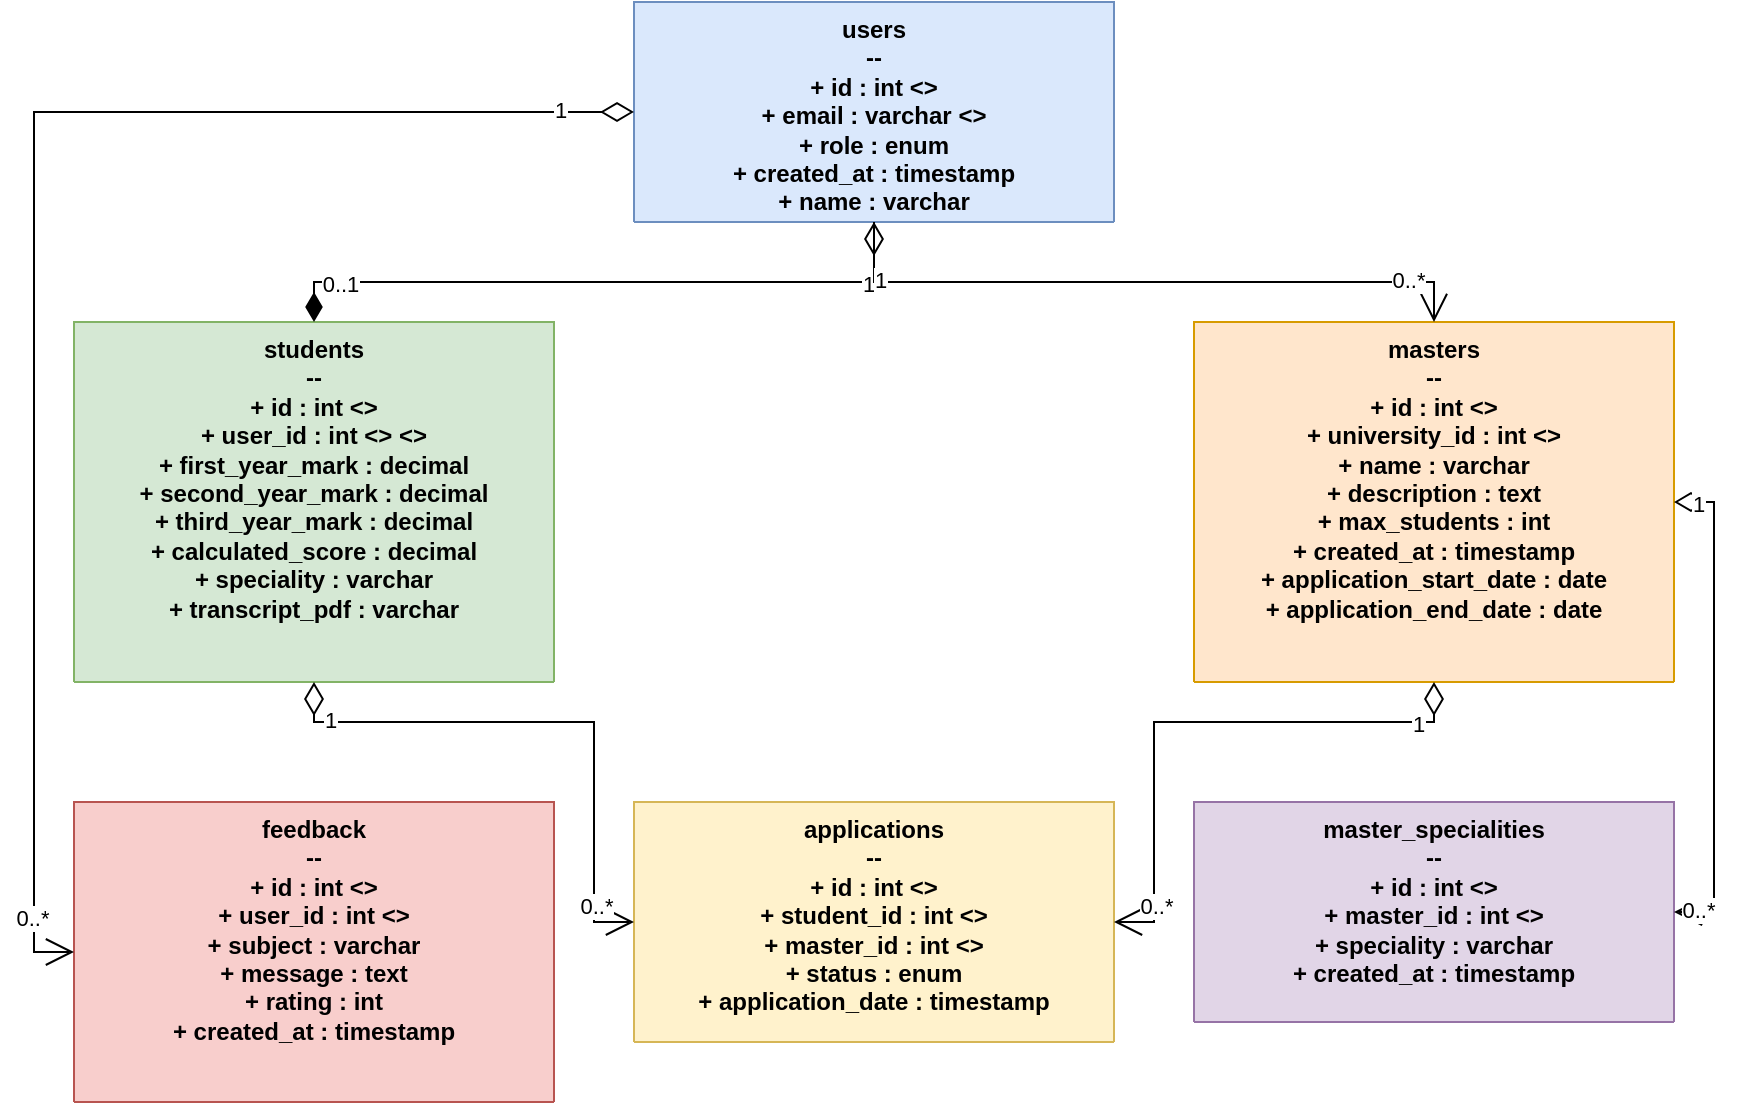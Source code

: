 <mxfile version="21.0.0" type="device">
  <diagram id="university_masters_app_diagram" name="University Masters App">
    <mxGraphModel dx="1422" dy="762" grid="1" gridSize="10" guides="1" tooltips="1" connect="1" arrows="1" fold="1" page="1" pageScale="1" pageWidth="827" pageHeight="1169" math="0" shadow="0">
      <root>
        <mxCell id="0" />
        <mxCell id="1" parent="0" />
        
        <!-- Users Class -->
        <mxCell id="users" value="users&#xa;--&#xa;+ id : int &lt;&lt;PK&gt;&gt;&#xa;+ email : varchar &lt;&lt;UNIQUE&gt;&gt;&#xa;+ role : enum&#xa;+ created_at : timestamp&#xa;+ name : varchar" style="swimlane;fontStyle=1;align=center;verticalAlign=top;childLayout=stackLayout;horizontal=1;startSize=110;horizontalStack=0;resizeParent=1;resizeParentMax=0;resizeLast=0;collapsible=1;marginBottom=0;whiteSpace=wrap;html=1;fillColor=#dae8fc;strokeColor=#6c8ebf;" parent="1" vertex="1">
          <mxGeometry x="320" y="40" width="240" height="110" as="geometry" />
        </mxCell>
        
        <!-- Students Class -->
        <mxCell id="students" value="students&#xa;--&#xa;+ id : int &lt;&lt;PK&gt;&gt;&#xa;+ user_id : int &lt;&lt;FK&gt;&gt; &lt;&lt;UNIQUE&gt;&gt;&#xa;+ first_year_mark : decimal&#xa;+ second_year_mark : decimal&#xa;+ third_year_mark : decimal&#xa;+ calculated_score : decimal&#xa;+ speciality : varchar&#xa;+ transcript_pdf : varchar" style="swimlane;fontStyle=1;align=center;verticalAlign=top;childLayout=stackLayout;horizontal=1;startSize=180;horizontalStack=0;resizeParent=1;resizeParentMax=0;resizeLast=0;collapsible=1;marginBottom=0;whiteSpace=wrap;html=1;fillColor=#d5e8d4;strokeColor=#82b366;" parent="1" vertex="1">
          <mxGeometry x="40" y="200" width="240" height="180" as="geometry" />
        </mxCell>
        
        <!-- Masters Class -->
        <mxCell id="masters" value="masters&#xa;--&#xa;+ id : int &lt;&lt;PK&gt;&gt;&#xa;+ university_id : int &lt;&lt;FK&gt;&gt;&#xa;+ name : varchar&#xa;+ description : text&#xa;+ max_students : int&#xa;+ created_at : timestamp&#xa;+ application_start_date : date&#xa;+ application_end_date : date" style="swimlane;fontStyle=1;align=center;verticalAlign=top;childLayout=stackLayout;horizontal=1;startSize=180;horizontalStack=0;resizeParent=1;resizeParentMax=0;resizeLast=0;collapsible=1;marginBottom=0;whiteSpace=wrap;html=1;fillColor=#ffe6cc;strokeColor=#d79b00;" parent="1" vertex="1">
          <mxGeometry x="600" y="200" width="240" height="180" as="geometry" />
        </mxCell>
        
        <!-- Applications Class -->
        <mxCell id="applications" value="applications&#xa;--&#xa;+ id : int &lt;&lt;PK&gt;&gt;&#xa;+ student_id : int &lt;&lt;FK&gt;&gt;&#xa;+ master_id : int &lt;&lt;FK&gt;&gt;&#xa;+ status : enum&#xa;+ application_date : timestamp" style="swimlane;fontStyle=1;align=center;verticalAlign=top;childLayout=stackLayout;horizontal=1;startSize=120;horizontalStack=0;resizeParent=1;resizeParentMax=0;resizeLast=0;collapsible=1;marginBottom=0;whiteSpace=wrap;html=1;fillColor=#fff2cc;strokeColor=#d6b656;" parent="1" vertex="1">
          <mxGeometry x="320" y="440" width="240" height="120" as="geometry" />
        </mxCell>
        
        <!-- Feedback Class -->
        <mxCell id="feedback" value="feedback&#xa;--&#xa;+ id : int &lt;&lt;PK&gt;&gt;&#xa;+ user_id : int &lt;&lt;FK&gt;&gt;&#xa;+ subject : varchar&#xa;+ message : text&#xa;+ rating : int&#xa;+ created_at : timestamp" style="swimlane;fontStyle=1;align=center;verticalAlign=top;childLayout=stackLayout;horizontal=1;startSize=150;horizontalStack=0;resizeParent=1;resizeParentMax=0;resizeLast=0;collapsible=1;marginBottom=0;whiteSpace=wrap;html=1;fillColor=#f8cecc;strokeColor=#b85450;" parent="1" vertex="1">
          <mxGeometry x="40" y="440" width="240" height="150" as="geometry" />
        </mxCell>
        
        <!-- Master Specialities Class -->
        <mxCell id="master_specialities" value="master_specialities&#xa;--&#xa;+ id : int &lt;&lt;PK&gt;&gt;&#xa;+ master_id : int &lt;&lt;FK&gt;&gt;&#xa;+ speciality : varchar&#xa;+ created_at : timestamp" style="swimlane;fontStyle=1;align=center;verticalAlign=top;childLayout=stackLayout;horizontal=1;startSize=110;horizontalStack=0;resizeParent=1;resizeParentMax=0;resizeLast=0;collapsible=1;marginBottom=0;whiteSpace=wrap;html=1;fillColor=#e1d5e7;strokeColor=#9673a6;" parent="1" vertex="1">
          <mxGeometry x="600" y="440" width="240" height="110" as="geometry" />
        </mxCell>
        
        <!-- Relationships -->
        <!-- Users to Students (1:0..1) -->
        <mxCell id="users_students" value="" style="endArrow=diamondThin;endFill=1;endSize=12;html=1;rounded=0;exitX=0.5;exitY=1;exitDx=0;exitDy=0;entryX=0.5;entryY=0;entryDx=0;entryDy=0;" edge="1" parent="1" source="users" target="students">
          <mxGeometry width="160" relative="1" as="geometry">
            <mxPoint x="330" y="390" as="sourcePoint" />
            <mxPoint x="490" y="390" as="targetPoint" />
            <Array as="points">
              <mxPoint x="440" y="180" />
              <mxPoint x="160" y="180" />
            </Array>
          </mxGeometry>
        </mxCell>
        <mxCell id="users_students_label" value="1" style="edgeLabel;html=1;align=center;verticalAlign=middle;resizable=0;points=[];" vertex="1" connectable="0" parent="users_students">
          <mxGeometry x="-0.8" y="1" relative="1" as="geometry">
            <mxPoint as="offset" />
          </mxGeometry>
        </mxCell>
        <mxCell id="users_students_label2" value="0..1" style="edgeLabel;html=1;align=center;verticalAlign=middle;resizable=0;points=[];" vertex="1" connectable="0" parent="users_students">
          <mxGeometry x="0.8" y="1" relative="1" as="geometry">
            <mxPoint as="offset" />
          </mxGeometry>
        </mxCell>
        
        <!-- Users to Masters (1:0..*) -->
        <mxCell id="users_masters" value="" style="endArrow=open;html=1;endSize=12;startArrow=diamondThin;startSize=14;startFill=0;edgeStyle=orthogonalEdgeStyle;rounded=0;exitX=0.5;exitY=1;exitDx=0;exitDy=0;entryX=0.5;entryY=0;entryDx=0;entryDy=0;" edge="1" parent="1" source="users" target="masters">
          <mxGeometry relative="1" as="geometry">
            <mxPoint x="330" y="390" as="sourcePoint" />
            <mxPoint x="490" y="390" as="targetPoint" />
            <Array as="points">
              <mxPoint x="440" y="180" />
              <mxPoint x="720" y="180" />
            </Array>
          </mxGeometry>
        </mxCell>
        <mxCell id="users_masters_label" value="1" style="edgeLabel;html=1;align=center;verticalAlign=middle;resizable=0;points=[];" vertex="1" connectable="0" parent="users_masters">
          <mxGeometry x="-0.8" y="1" relative="1" as="geometry">
            <mxPoint as="offset" />
          </mxGeometry>
        </mxCell>
        <mxCell id="users_masters_label2" value="0..*" style="edgeLabel;html=1;align=center;verticalAlign=middle;resizable=0;points=[];" vertex="1" connectable="0" parent="users_masters">
          <mxGeometry x="0.8" y="1" relative="1" as="geometry">
            <mxPoint as="offset" />
          </mxGeometry>
        </mxCell>
        
        <!-- Users to Feedback (1:0..*) -->
        <mxCell id="users_feedback" value="" style="endArrow=open;html=1;endSize=12;startArrow=diamondThin;startSize=14;startFill=0;edgeStyle=orthogonalEdgeStyle;rounded=0;exitX=0;exitY=0.5;exitDx=0;exitDy=0;entryX=0;entryY=0.5;entryDx=0;entryDy=0;" edge="1" parent="1" source="users" target="feedback">
          <mxGeometry relative="1" as="geometry">
            <mxPoint x="330" y="390" as="sourcePoint" />
            <mxPoint x="490" y="390" as="targetPoint" />
            <Array as="points">
              <mxPoint x="20" y="95" />
              <mxPoint x="20" y="515" />
            </Array>
          </mxGeometry>
        </mxCell>
        <mxCell id="users_feedback_label" value="1" style="edgeLabel;html=1;align=center;verticalAlign=middle;resizable=0;points=[];" vertex="1" connectable="0" parent="users_feedback">
          <mxGeometry x="-0.9" y="-1" relative="1" as="geometry">
            <mxPoint as="offset" />
          </mxGeometry>
        </mxCell>
        <mxCell id="users_feedback_label2" value="0..*" style="edgeLabel;html=1;align=center;verticalAlign=middle;resizable=0;points=[];" vertex="1" connectable="0" parent="users_feedback">
          <mxGeometry x="0.9" y="-1" relative="1" as="geometry">
            <mxPoint as="offset" />
          </mxGeometry>
        </mxCell>
        
        <!-- Students to Applications (1:0..*) -->
        <mxCell id="students_applications" value="" style="endArrow=open;html=1;endSize=12;startArrow=diamondThin;startSize=14;startFill=0;edgeStyle=orthogonalEdgeStyle;rounded=0;exitX=0.5;exitY=1;exitDx=0;exitDy=0;entryX=0;entryY=0.5;entryDx=0;entryDy=0;" edge="1" parent="1" source="students" target="applications">
          <mxGeometry relative="1" as="geometry">
            <mxPoint x="330" y="390" as="sourcePoint" />
            <mxPoint x="490" y="390" as="targetPoint" />
            <Array as="points">
              <mxPoint x="160" y="400" />
              <mxPoint x="300" y="400" />
              <mxPoint x="300" y="500" />
            </Array>
          </mxGeometry>
        </mxCell>
        <mxCell id="students_applications_label" value="1" style="edgeLabel;html=1;align=center;verticalAlign=middle;resizable=0;points=[];" vertex="1" connectable="0" parent="students_applications">
          <mxGeometry x="-0.8" y="1" relative="1" as="geometry">
            <mxPoint as="offset" />
          </mxGeometry>
        </mxCell>
        <mxCell id="students_applications_label2" value="0..*" style="edgeLabel;html=1;align=center;verticalAlign=middle;resizable=0;points=[];" vertex="1" connectable="0" parent="students_applications">
          <mxGeometry x="0.8" y="1" relative="1" as="geometry">
            <mxPoint as="offset" />
          </mxGeometry>
        </mxCell>
        
        <!-- Masters to Applications (1:0..*) -->
        <mxCell id="masters_applications" value="" style="endArrow=open;html=1;endSize=12;startArrow=diamondThin;startSize=14;startFill=0;edgeStyle=orthogonalEdgeStyle;rounded=0;exitX=0.5;exitY=1;exitDx=0;exitDy=0;entryX=1;entryY=0.5;entryDx=0;entryDy=0;" edge="1" parent="1" source="masters" target="applications">
          <mxGeometry relative="1" as="geometry">
            <mxPoint x="330" y="390" as="sourcePoint" />
            <mxPoint x="490" y="390" as="targetPoint" />
            <Array as="points">
              <mxPoint x="720" y="400" />
              <mxPoint x="580" y="400" />
              <mxPoint x="580" y="500" />
            </Array>
          </mxGeometry>
        </mxCell>
        <mxCell id="masters_applications_label" value="1" style="edgeLabel;html=1;align=center;verticalAlign=middle;resizable=0;points=[];" vertex="1" connectable="0" parent="masters_applications">
          <mxGeometry x="-0.8" y="1" relative="1" as="geometry">
            <mxPoint as="offset" />
          </mxGeometry>
        </mxCell>
        <mxCell id="masters_applications_label2" value="0..*" style="edgeLabel;html=1;align=center;verticalAlign=middle;resizable=0;points=[];" vertex="1" connectable="0" parent="masters_applications">
          <mxGeometry x="0.8" y="1" relative="1" as="geometry">
            <mxPoint as="offset" />
          </mxGeometry>
        </mxCell>
        
        <!-- Masters to Master Specialities (1:0..*) -->
        <mxCell id="masters_specialities" value="" style="endArrow=open;html=1;endSize=12;startArrow=diamondThin;startSize=14;startFill=0;edgeStyle=orthogonalEdgeStyle;rounded=0;exitX=1;exitY=0.5;exitDx=0;exitDy=0;entryX=1;entryY=0.5;entryDx=0;entryDy=0;" edge="1" parent="1" source="masters" target="master_specialities">
          <mxGeometry relative="1" as="geometry">
            <mxPoint x="330" y="390" as="sourcePoint" />
            <mxPoint x="490" y="390" as="targetPoint" />
            <Array as="points">
              <mxPoint x="860" y="290" />
              <mxPoint x="860" y="495" />
            </Array>
          </mxGeometry>
        </mxCell>
        <mxCell id="masters_specialities_label" value="1" style="edgeLabel;html=1;align=center;verticalAlign=middle;resizable=0;points=[];" vertex="1" connectable="0" parent="masters_specialities">
          <mxGeometry x="-0.9" y="-1" relative="1" as="geometry">
            <mxPoint as="offset" />
          </mxGeometry>
        </mxCell>
        <mxCell id="masters_specialities_label2" value="0..*" style="edgeLabel;html=1;align=center;verticalAlign=middle;resizable=0;points=[];" vertex="1" connectable="0" parent="masters_specialities">
          <mxGeometry x="0.9" y="-1" relative="1" as="geometry">
            <mxPoint as="offset" />
          </mxGeometry>
        </mxCell>
        
      </root>
    </mxGraphModel>
  </diagram>
</mxfile>
